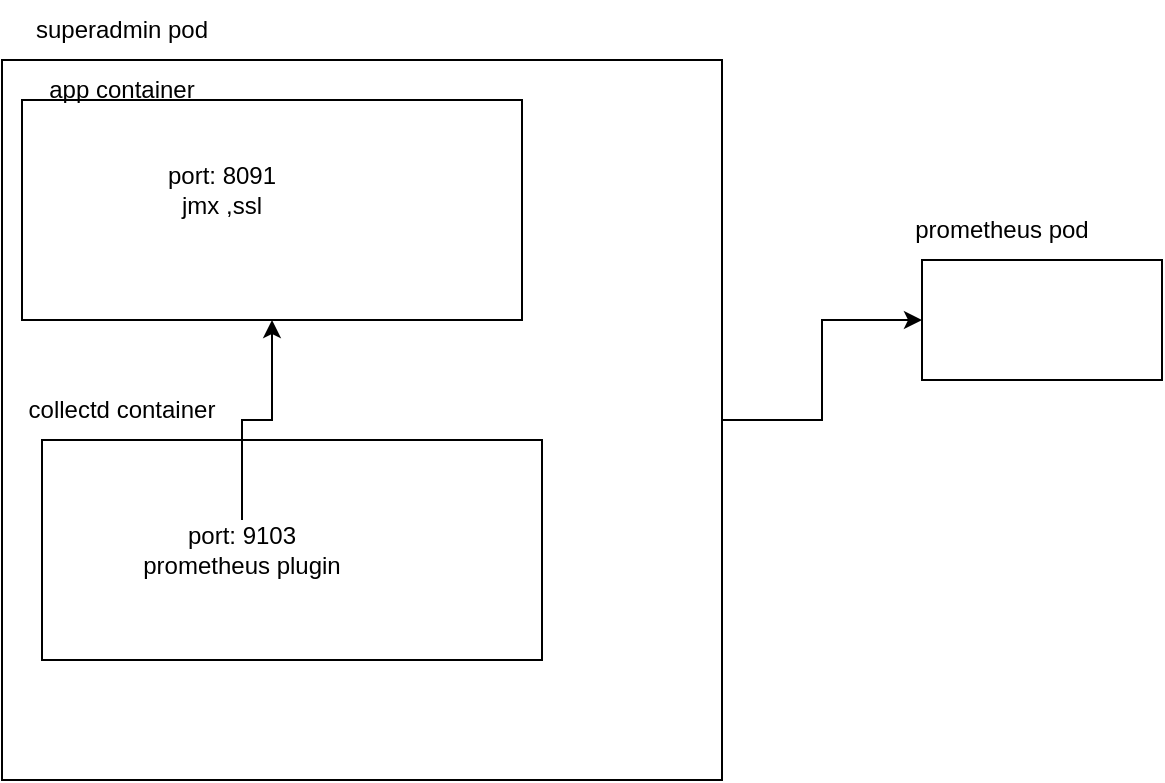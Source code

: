 <mxfile version="20.8.23" type="github">
  <diagram name="第 1 页" id="ayuYj6sYIHKGLGVzI6dH">
    <mxGraphModel dx="1188" dy="634" grid="1" gridSize="10" guides="1" tooltips="1" connect="1" arrows="1" fold="1" page="1" pageScale="1" pageWidth="827" pageHeight="1169" math="0" shadow="0">
      <root>
        <mxCell id="0" />
        <mxCell id="1" parent="0" />
        <mxCell id="eGdA60VEzhaD9GX52T_X-12" value="" style="edgeStyle=orthogonalEdgeStyle;rounded=0;orthogonalLoop=1;jettySize=auto;html=1;" edge="1" parent="1" source="eGdA60VEzhaD9GX52T_X-1" target="eGdA60VEzhaD9GX52T_X-10">
          <mxGeometry relative="1" as="geometry" />
        </mxCell>
        <mxCell id="eGdA60VEzhaD9GX52T_X-1" value="" style="whiteSpace=wrap;html=1;aspect=fixed;" vertex="1" parent="1">
          <mxGeometry x="200" y="260" width="360" height="360" as="geometry" />
        </mxCell>
        <mxCell id="eGdA60VEzhaD9GX52T_X-2" value="superadmin pod" style="text;html=1;strokeColor=none;fillColor=none;align=center;verticalAlign=middle;whiteSpace=wrap;rounded=0;" vertex="1" parent="1">
          <mxGeometry x="200" y="230" width="120" height="30" as="geometry" />
        </mxCell>
        <mxCell id="eGdA60VEzhaD9GX52T_X-3" value="" style="rounded=0;whiteSpace=wrap;html=1;" vertex="1" parent="1">
          <mxGeometry x="210" y="280" width="250" height="110" as="geometry" />
        </mxCell>
        <mxCell id="eGdA60VEzhaD9GX52T_X-4" value="app container" style="text;html=1;strokeColor=none;fillColor=none;align=center;verticalAlign=middle;whiteSpace=wrap;rounded=0;" vertex="1" parent="1">
          <mxGeometry x="200" y="260" width="120" height="30" as="geometry" />
        </mxCell>
        <mxCell id="eGdA60VEzhaD9GX52T_X-5" value="" style="rounded=0;whiteSpace=wrap;html=1;" vertex="1" parent="1">
          <mxGeometry x="220" y="450" width="250" height="110" as="geometry" />
        </mxCell>
        <mxCell id="eGdA60VEzhaD9GX52T_X-6" value="collectd container" style="text;html=1;strokeColor=none;fillColor=none;align=center;verticalAlign=middle;whiteSpace=wrap;rounded=0;" vertex="1" parent="1">
          <mxGeometry x="200" y="420" width="120" height="30" as="geometry" />
        </mxCell>
        <mxCell id="eGdA60VEzhaD9GX52T_X-7" value="port: 8091&lt;br&gt;jmx ,ssl" style="text;html=1;strokeColor=none;fillColor=none;align=center;verticalAlign=middle;whiteSpace=wrap;rounded=0;" vertex="1" parent="1">
          <mxGeometry x="250" y="310" width="120" height="30" as="geometry" />
        </mxCell>
        <mxCell id="eGdA60VEzhaD9GX52T_X-9" value="" style="edgeStyle=orthogonalEdgeStyle;rounded=0;orthogonalLoop=1;jettySize=auto;html=1;" edge="1" parent="1" source="eGdA60VEzhaD9GX52T_X-8" target="eGdA60VEzhaD9GX52T_X-3">
          <mxGeometry relative="1" as="geometry" />
        </mxCell>
        <mxCell id="eGdA60VEzhaD9GX52T_X-8" value="port: 9103&lt;br&gt;prometheus plugin" style="text;html=1;strokeColor=none;fillColor=none;align=center;verticalAlign=middle;whiteSpace=wrap;rounded=0;" vertex="1" parent="1">
          <mxGeometry x="260" y="490" width="120" height="30" as="geometry" />
        </mxCell>
        <mxCell id="eGdA60VEzhaD9GX52T_X-10" value="" style="rounded=0;whiteSpace=wrap;html=1;" vertex="1" parent="1">
          <mxGeometry x="660" y="360" width="120" height="60" as="geometry" />
        </mxCell>
        <mxCell id="eGdA60VEzhaD9GX52T_X-11" value="prometheus pod" style="text;html=1;strokeColor=none;fillColor=none;align=center;verticalAlign=middle;whiteSpace=wrap;rounded=0;" vertex="1" parent="1">
          <mxGeometry x="640" y="330" width="120" height="30" as="geometry" />
        </mxCell>
      </root>
    </mxGraphModel>
  </diagram>
</mxfile>
